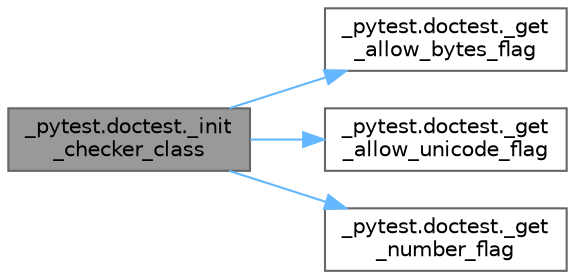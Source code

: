 digraph "_pytest.doctest._init_checker_class"
{
 // LATEX_PDF_SIZE
  bgcolor="transparent";
  edge [fontname=Helvetica,fontsize=10,labelfontname=Helvetica,labelfontsize=10];
  node [fontname=Helvetica,fontsize=10,shape=box,height=0.2,width=0.4];
  rankdir="LR";
  Node1 [id="Node000001",label="_pytest.doctest._init\l_checker_class",height=0.2,width=0.4,color="gray40", fillcolor="grey60", style="filled", fontcolor="black",tooltip=" "];
  Node1 -> Node2 [id="edge1_Node000001_Node000002",color="steelblue1",style="solid",tooltip=" "];
  Node2 [id="Node000002",label="_pytest.doctest._get\l_allow_bytes_flag",height=0.2,width=0.4,color="grey40", fillcolor="white", style="filled",URL="$namespace__pytest_1_1doctest.html#abf1ca7512ac3d0039b64d74992c1d197",tooltip=" "];
  Node1 -> Node3 [id="edge2_Node000001_Node000003",color="steelblue1",style="solid",tooltip=" "];
  Node3 [id="Node000003",label="_pytest.doctest._get\l_allow_unicode_flag",height=0.2,width=0.4,color="grey40", fillcolor="white", style="filled",URL="$namespace__pytest_1_1doctest.html#a7532f4cff6b9cf130da19b8b638a41c9",tooltip=" "];
  Node1 -> Node4 [id="edge3_Node000001_Node000004",color="steelblue1",style="solid",tooltip=" "];
  Node4 [id="Node000004",label="_pytest.doctest._get\l_number_flag",height=0.2,width=0.4,color="grey40", fillcolor="white", style="filled",URL="$namespace__pytest_1_1doctest.html#a63f62bf7d2e0bc0618097a6c4b980c29",tooltip=" "];
}
